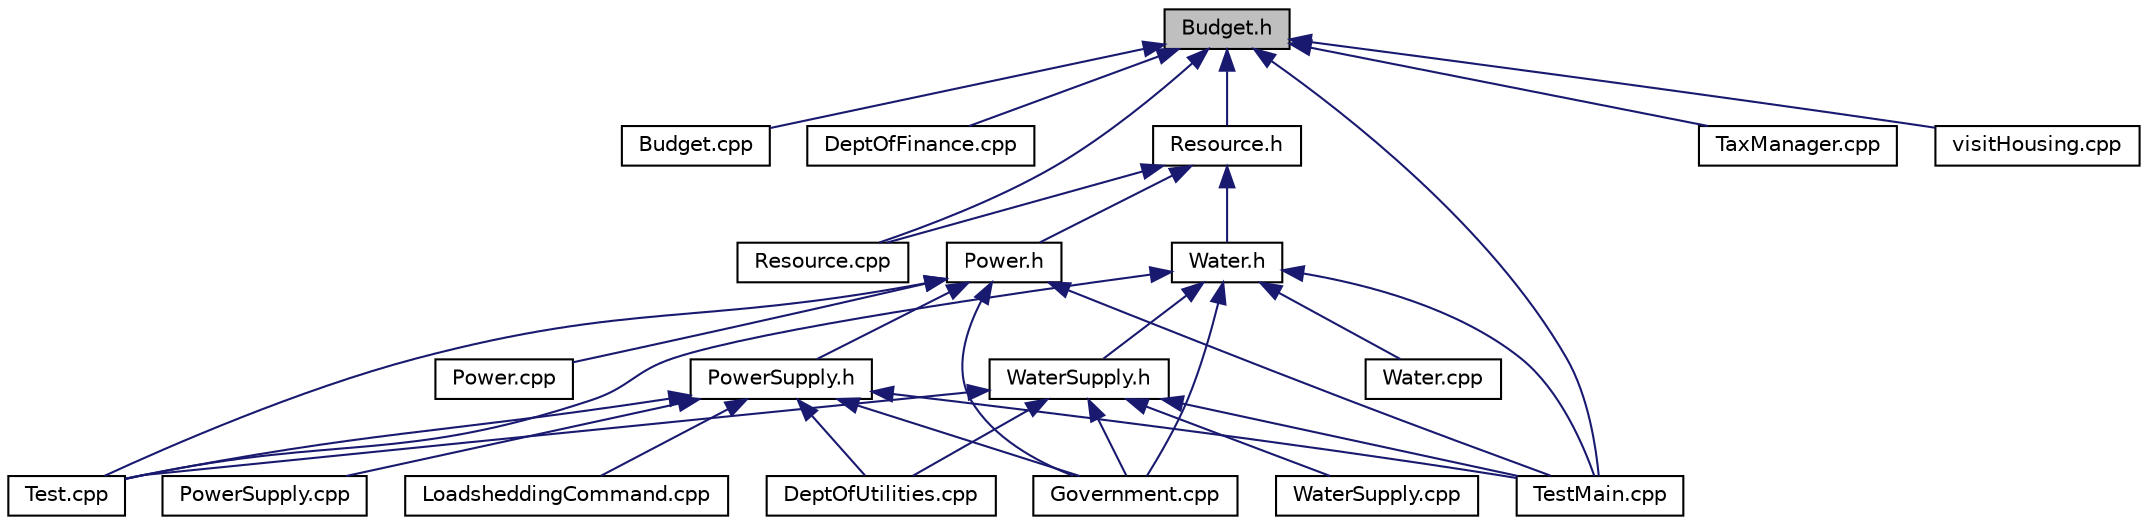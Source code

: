 digraph "Budget.h"
{
 // LATEX_PDF_SIZE
  edge [fontname="Helvetica",fontsize="10",labelfontname="Helvetica",labelfontsize="10"];
  node [fontname="Helvetica",fontsize="10",shape=record];
  Node1 [label="Budget.h",height=0.2,width=0.4,color="black", fillcolor="grey75", style="filled", fontcolor="black",tooltip="Declaration of the Budget class, representing the financial budget for tax and expenditure management..."];
  Node1 -> Node2 [dir="back",color="midnightblue",fontsize="10",style="solid",fontname="Helvetica"];
  Node2 [label="Budget.cpp",height=0.2,width=0.4,color="black", fillcolor="white", style="filled",URL="$Budget_8cpp.html",tooltip=" "];
  Node1 -> Node3 [dir="back",color="midnightblue",fontsize="10",style="solid",fontname="Helvetica"];
  Node3 [label="DeptOfFinance.cpp",height=0.2,width=0.4,color="black", fillcolor="white", style="filled",URL="$DeptOfFinance_8cpp.html",tooltip=" "];
  Node1 -> Node4 [dir="back",color="midnightblue",fontsize="10",style="solid",fontname="Helvetica"];
  Node4 [label="Resource.cpp",height=0.2,width=0.4,color="black", fillcolor="white", style="filled",URL="$Resource_8cpp.html",tooltip=" "];
  Node1 -> Node5 [dir="back",color="midnightblue",fontsize="10",style="solid",fontname="Helvetica"];
  Node5 [label="Resource.h",height=0.2,width=0.4,color="black", fillcolor="white", style="filled",URL="$Resource_8h.html",tooltip="Declaration of the Resource class."];
  Node5 -> Node6 [dir="back",color="midnightblue",fontsize="10",style="solid",fontname="Helvetica"];
  Node6 [label="Power.h",height=0.2,width=0.4,color="black", fillcolor="white", style="filled",URL="$Power_8h.html",tooltip="Declaration of the Power class."];
  Node6 -> Node7 [dir="back",color="midnightblue",fontsize="10",style="solid",fontname="Helvetica"];
  Node7 [label="Government.cpp",height=0.2,width=0.4,color="black", fillcolor="white", style="filled",URL="$Government_8cpp.html",tooltip=" "];
  Node6 -> Node8 [dir="back",color="midnightblue",fontsize="10",style="solid",fontname="Helvetica"];
  Node8 [label="Power.cpp",height=0.2,width=0.4,color="black", fillcolor="white", style="filled",URL="$Power_8cpp.html",tooltip="Implementation of the Power class."];
  Node6 -> Node9 [dir="back",color="midnightblue",fontsize="10",style="solid",fontname="Helvetica"];
  Node9 [label="PowerSupply.h",height=0.2,width=0.4,color="black", fillcolor="white", style="filled",URL="$PowerSupply_8h.html",tooltip="Header file for the PowerSupply class, responsible for managing electricity generation and distributi..."];
  Node9 -> Node10 [dir="back",color="midnightblue",fontsize="10",style="solid",fontname="Helvetica"];
  Node10 [label="DeptOfUtilities.cpp",height=0.2,width=0.4,color="black", fillcolor="white", style="filled",URL="$DeptOfUtilities_8cpp.html",tooltip=" "];
  Node9 -> Node7 [dir="back",color="midnightblue",fontsize="10",style="solid",fontname="Helvetica"];
  Node9 -> Node11 [dir="back",color="midnightblue",fontsize="10",style="solid",fontname="Helvetica"];
  Node11 [label="LoadsheddingCommand.cpp",height=0.2,width=0.4,color="black", fillcolor="white", style="filled",URL="$LoadsheddingCommand_8cpp.html",tooltip=" "];
  Node9 -> Node12 [dir="back",color="midnightblue",fontsize="10",style="solid",fontname="Helvetica"];
  Node12 [label="PowerSupply.cpp",height=0.2,width=0.4,color="black", fillcolor="white", style="filled",URL="$PowerSupply_8cpp.html",tooltip=" "];
  Node9 -> Node13 [dir="back",color="midnightblue",fontsize="10",style="solid",fontname="Helvetica"];
  Node13 [label="Test.cpp",height=0.2,width=0.4,color="black", fillcolor="white", style="filled",URL="$Test_8cpp.html",tooltip=" "];
  Node9 -> Node14 [dir="back",color="midnightblue",fontsize="10",style="solid",fontname="Helvetica"];
  Node14 [label="TestMain.cpp",height=0.2,width=0.4,color="black", fillcolor="white", style="filled",URL="$TestMain_8cpp.html",tooltip=" "];
  Node6 -> Node13 [dir="back",color="midnightblue",fontsize="10",style="solid",fontname="Helvetica"];
  Node6 -> Node14 [dir="back",color="midnightblue",fontsize="10",style="solid",fontname="Helvetica"];
  Node5 -> Node4 [dir="back",color="midnightblue",fontsize="10",style="solid",fontname="Helvetica"];
  Node5 -> Node15 [dir="back",color="midnightblue",fontsize="10",style="solid",fontname="Helvetica"];
  Node15 [label="Water.h",height=0.2,width=0.4,color="black", fillcolor="white", style="filled",URL="$Water_8h.html",tooltip="Declaration of the Water class."];
  Node15 -> Node7 [dir="back",color="midnightblue",fontsize="10",style="solid",fontname="Helvetica"];
  Node15 -> Node13 [dir="back",color="midnightblue",fontsize="10",style="solid",fontname="Helvetica"];
  Node15 -> Node14 [dir="back",color="midnightblue",fontsize="10",style="solid",fontname="Helvetica"];
  Node15 -> Node16 [dir="back",color="midnightblue",fontsize="10",style="solid",fontname="Helvetica"];
  Node16 [label="Water.cpp",height=0.2,width=0.4,color="black", fillcolor="white", style="filled",URL="$Water_8cpp.html",tooltip=" "];
  Node15 -> Node17 [dir="back",color="midnightblue",fontsize="10",style="solid",fontname="Helvetica"];
  Node17 [label="WaterSupply.h",height=0.2,width=0.4,color="black", fillcolor="white", style="filled",URL="$WaterSupply_8h.html",tooltip="Header file for the WaterSupply class, responsible for managing water distribution and supply in the ..."];
  Node17 -> Node10 [dir="back",color="midnightblue",fontsize="10",style="solid",fontname="Helvetica"];
  Node17 -> Node7 [dir="back",color="midnightblue",fontsize="10",style="solid",fontname="Helvetica"];
  Node17 -> Node13 [dir="back",color="midnightblue",fontsize="10",style="solid",fontname="Helvetica"];
  Node17 -> Node14 [dir="back",color="midnightblue",fontsize="10",style="solid",fontname="Helvetica"];
  Node17 -> Node18 [dir="back",color="midnightblue",fontsize="10",style="solid",fontname="Helvetica"];
  Node18 [label="WaterSupply.cpp",height=0.2,width=0.4,color="black", fillcolor="white", style="filled",URL="$WaterSupply_8cpp.html",tooltip=" "];
  Node1 -> Node19 [dir="back",color="midnightblue",fontsize="10",style="solid",fontname="Helvetica"];
  Node19 [label="TaxManager.cpp",height=0.2,width=0.4,color="black", fillcolor="white", style="filled",URL="$TaxManager_8cpp.html",tooltip=" "];
  Node1 -> Node14 [dir="back",color="midnightblue",fontsize="10",style="solid",fontname="Helvetica"];
  Node1 -> Node20 [dir="back",color="midnightblue",fontsize="10",style="solid",fontname="Helvetica"];
  Node20 [label="visitHousing.cpp",height=0.2,width=0.4,color="black", fillcolor="white", style="filled",URL="$visitHousing_8cpp.html",tooltip=" "];
}
